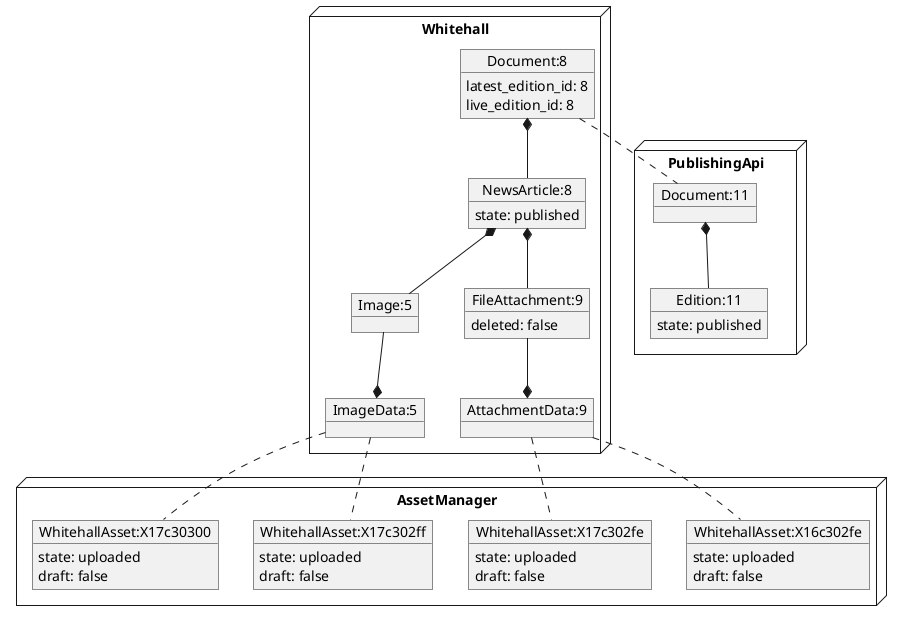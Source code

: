 @startuml
node Whitehall {
object "Document:8" as Document_8 {
  latest_edition_id: 8
  live_edition_id: 8
}
together {
object "NewsArticle:8" as NewsArticle_8 {
  state: published
}
Document_8 *-- NewsArticle_8
object "FileAttachment:9" as FileAttachment_9 {
  deleted: false
}
NewsArticle_8 *-- FileAttachment_9
object "Image:5" as Image_5 {
}
NewsArticle_8 *-- Image_5
}
object "AttachmentData:9" as AttachmentData_9 {
}
AttachmentData_9 *-u- FileAttachment_9
object "ImageData:5" as ImageData_5 {
}
ImageData_5 *-u- Image_5
}

node PublishingApi {
object "Document:11" as pubapi_Document_11 {
}
object "Edition:11" as pubapi_Edition_11 {
  state: published
}
pubapi_Document_11 *-- pubapi_Edition_11
}

node AssetManager {
object "WhitehallAsset:X16c302fe" as am_WhitehallAsset_X16c302fe {
  state: uploaded
  draft: false
}
object "WhitehallAsset:X17c302fe" as am_WhitehallAsset_X17c302fe {
  state: uploaded
  draft: false
}
object "WhitehallAsset:X17c302ff" as am_WhitehallAsset_X17c302ff {
  state: uploaded
  draft: false
}
object "WhitehallAsset:X17c30300" as am_WhitehallAsset_X17c30300 {
  state: uploaded
  draft: false
}
}


Document_8 .. pubapi_Document_11
ImageData_5 .. am_WhitehallAsset_X17c302ff
ImageData_5 .. am_WhitehallAsset_X17c30300
AttachmentData_9 .. am_WhitehallAsset_X16c302fe
AttachmentData_9 .. am_WhitehallAsset_X17c302fe

@enduml